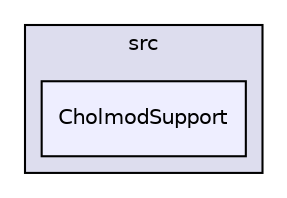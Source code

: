 digraph "include/Eigen/src/CholmodSupport" {
  compound=true
  node [ fontsize="10", fontname="Helvetica"];
  edge [ labelfontsize="10", labelfontname="Helvetica"];
  subgraph clusterdir_17db75917637b7e81f1284e33243b998 {
    graph [ bgcolor="#ddddee", pencolor="black", label="src" fontname="Helvetica", fontsize="10", URL="dir_17db75917637b7e81f1284e33243b998.html"]
  dir_01bfdd71923195c877ce4db5aff8355d [shape=box, label="CholmodSupport", style="filled", fillcolor="#eeeeff", pencolor="black", URL="dir_01bfdd71923195c877ce4db5aff8355d.html"];
  }
}
